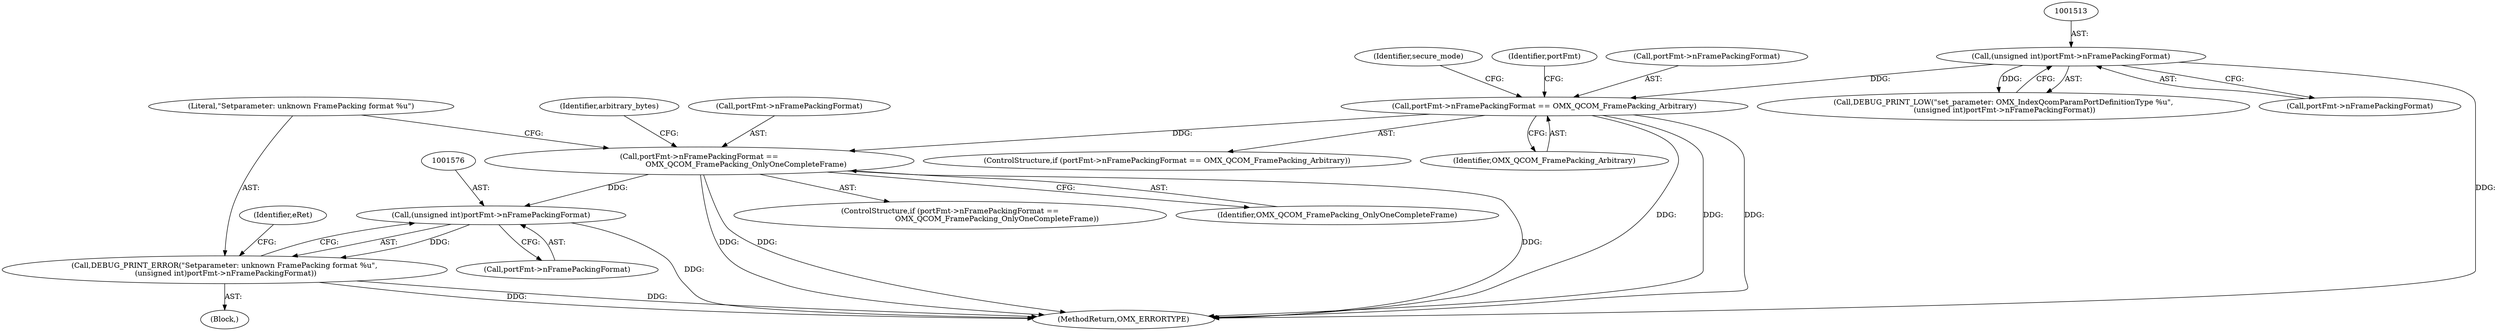 digraph "0_Android_560ccdb509a7b86186fac0fce1b25bd9a3e6a6e8_2@pointer" {
"1001549" [label="(Call,portFmt->nFramePackingFormat ==\n                                        OMX_QCOM_FramePacking_OnlyOneCompleteFrame)"];
"1001525" [label="(Call,portFmt->nFramePackingFormat == OMX_QCOM_FramePacking_Arbitrary)"];
"1001512" [label="(Call,(unsigned int)portFmt->nFramePackingFormat)"];
"1001575" [label="(Call,(unsigned int)portFmt->nFramePackingFormat)"];
"1001573" [label="(Call,DEBUG_PRINT_ERROR(\"Setparameter: unknown FramePacking format %u\",\n (unsigned int)portFmt->nFramePackingFormat))"];
"1001514" [label="(Call,portFmt->nFramePackingFormat)"];
"1001581" [label="(Identifier,eRet)"];
"1001512" [label="(Call,(unsigned int)portFmt->nFramePackingFormat)"];
"1001524" [label="(ControlStructure,if (portFmt->nFramePackingFormat == OMX_QCOM_FramePacking_Arbitrary))"];
"1001574" [label="(Literal,\"Setparameter: unknown FramePacking format %u\")"];
"1001510" [label="(Call,DEBUG_PRINT_LOW(\"set_parameter: OMX_IndexQcomParamPortDefinitionType %u\",\n (unsigned int)portFmt->nFramePackingFormat))"];
"1001551" [label="(Identifier,portFmt)"];
"1001549" [label="(Call,portFmt->nFramePackingFormat ==\n                                        OMX_QCOM_FramePacking_OnlyOneCompleteFrame)"];
"1001548" [label="(ControlStructure,if (portFmt->nFramePackingFormat ==\n                                        OMX_QCOM_FramePacking_OnlyOneCompleteFrame))"];
"1001556" [label="(Identifier,arbitrary_bytes)"];
"1001573" [label="(Call,DEBUG_PRINT_ERROR(\"Setparameter: unknown FramePacking format %u\",\n (unsigned int)portFmt->nFramePackingFormat))"];
"1001525" [label="(Call,portFmt->nFramePackingFormat == OMX_QCOM_FramePacking_Arbitrary)"];
"1001553" [label="(Identifier,OMX_QCOM_FramePacking_OnlyOneCompleteFrame)"];
"1001572" [label="(Block,)"];
"1003102" [label="(MethodReturn,OMX_ERRORTYPE)"];
"1001577" [label="(Call,portFmt->nFramePackingFormat)"];
"1001529" [label="(Identifier,OMX_QCOM_FramePacking_Arbitrary)"];
"1001526" [label="(Call,portFmt->nFramePackingFormat)"];
"1001532" [label="(Identifier,secure_mode)"];
"1001550" [label="(Call,portFmt->nFramePackingFormat)"];
"1001575" [label="(Call,(unsigned int)portFmt->nFramePackingFormat)"];
"1001549" -> "1001548"  [label="AST: "];
"1001549" -> "1001553"  [label="CFG: "];
"1001550" -> "1001549"  [label="AST: "];
"1001553" -> "1001549"  [label="AST: "];
"1001556" -> "1001549"  [label="CFG: "];
"1001574" -> "1001549"  [label="CFG: "];
"1001549" -> "1003102"  [label="DDG: "];
"1001549" -> "1003102"  [label="DDG: "];
"1001549" -> "1003102"  [label="DDG: "];
"1001525" -> "1001549"  [label="DDG: "];
"1001549" -> "1001575"  [label="DDG: "];
"1001525" -> "1001524"  [label="AST: "];
"1001525" -> "1001529"  [label="CFG: "];
"1001526" -> "1001525"  [label="AST: "];
"1001529" -> "1001525"  [label="AST: "];
"1001532" -> "1001525"  [label="CFG: "];
"1001551" -> "1001525"  [label="CFG: "];
"1001525" -> "1003102"  [label="DDG: "];
"1001525" -> "1003102"  [label="DDG: "];
"1001525" -> "1003102"  [label="DDG: "];
"1001512" -> "1001525"  [label="DDG: "];
"1001512" -> "1001510"  [label="AST: "];
"1001512" -> "1001514"  [label="CFG: "];
"1001513" -> "1001512"  [label="AST: "];
"1001514" -> "1001512"  [label="AST: "];
"1001510" -> "1001512"  [label="CFG: "];
"1001512" -> "1003102"  [label="DDG: "];
"1001512" -> "1001510"  [label="DDG: "];
"1001575" -> "1001573"  [label="AST: "];
"1001575" -> "1001577"  [label="CFG: "];
"1001576" -> "1001575"  [label="AST: "];
"1001577" -> "1001575"  [label="AST: "];
"1001573" -> "1001575"  [label="CFG: "];
"1001575" -> "1003102"  [label="DDG: "];
"1001575" -> "1001573"  [label="DDG: "];
"1001573" -> "1001572"  [label="AST: "];
"1001574" -> "1001573"  [label="AST: "];
"1001581" -> "1001573"  [label="CFG: "];
"1001573" -> "1003102"  [label="DDG: "];
"1001573" -> "1003102"  [label="DDG: "];
}
